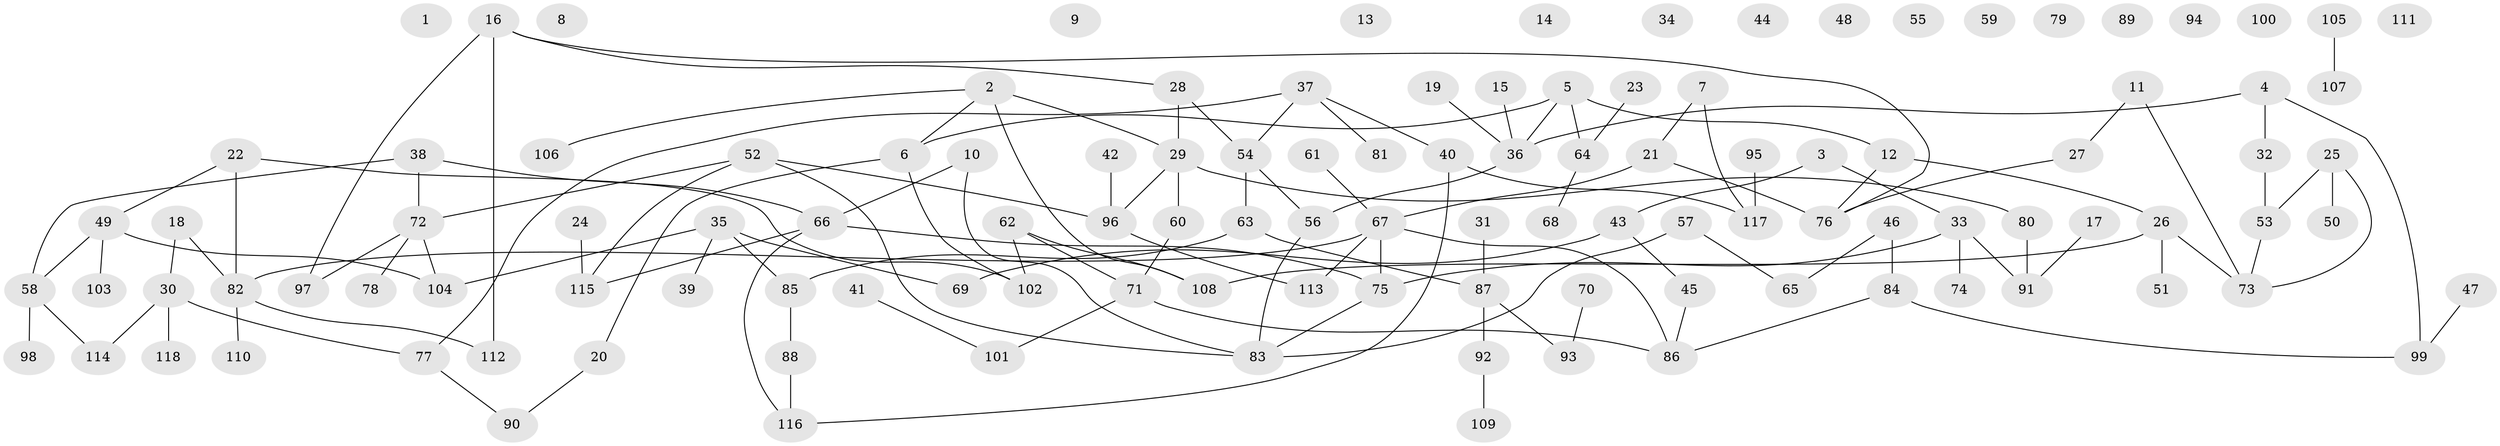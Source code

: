 // Generated by graph-tools (version 1.1) at 2025/33/03/09/25 02:33:30]
// undirected, 118 vertices, 133 edges
graph export_dot {
graph [start="1"]
  node [color=gray90,style=filled];
  1;
  2;
  3;
  4;
  5;
  6;
  7;
  8;
  9;
  10;
  11;
  12;
  13;
  14;
  15;
  16;
  17;
  18;
  19;
  20;
  21;
  22;
  23;
  24;
  25;
  26;
  27;
  28;
  29;
  30;
  31;
  32;
  33;
  34;
  35;
  36;
  37;
  38;
  39;
  40;
  41;
  42;
  43;
  44;
  45;
  46;
  47;
  48;
  49;
  50;
  51;
  52;
  53;
  54;
  55;
  56;
  57;
  58;
  59;
  60;
  61;
  62;
  63;
  64;
  65;
  66;
  67;
  68;
  69;
  70;
  71;
  72;
  73;
  74;
  75;
  76;
  77;
  78;
  79;
  80;
  81;
  82;
  83;
  84;
  85;
  86;
  87;
  88;
  89;
  90;
  91;
  92;
  93;
  94;
  95;
  96;
  97;
  98;
  99;
  100;
  101;
  102;
  103;
  104;
  105;
  106;
  107;
  108;
  109;
  110;
  111;
  112;
  113;
  114;
  115;
  116;
  117;
  118;
  2 -- 6;
  2 -- 29;
  2 -- 106;
  2 -- 108;
  3 -- 33;
  3 -- 43;
  4 -- 32;
  4 -- 36;
  4 -- 99;
  5 -- 6;
  5 -- 12;
  5 -- 36;
  5 -- 64;
  6 -- 20;
  6 -- 102;
  7 -- 21;
  7 -- 117;
  10 -- 66;
  10 -- 83;
  11 -- 27;
  11 -- 73;
  12 -- 26;
  12 -- 76;
  15 -- 36;
  16 -- 28;
  16 -- 76;
  16 -- 97;
  16 -- 112;
  17 -- 91;
  18 -- 30;
  18 -- 82;
  19 -- 36;
  20 -- 90;
  21 -- 67;
  21 -- 76;
  22 -- 49;
  22 -- 82;
  22 -- 102;
  23 -- 64;
  24 -- 115;
  25 -- 50;
  25 -- 53;
  25 -- 73;
  26 -- 51;
  26 -- 73;
  26 -- 108;
  27 -- 76;
  28 -- 29;
  28 -- 54;
  29 -- 60;
  29 -- 80;
  29 -- 96;
  30 -- 77;
  30 -- 114;
  30 -- 118;
  31 -- 87;
  32 -- 53;
  33 -- 74;
  33 -- 75;
  33 -- 91;
  35 -- 39;
  35 -- 69;
  35 -- 85;
  35 -- 104;
  36 -- 56;
  37 -- 40;
  37 -- 54;
  37 -- 77;
  37 -- 81;
  38 -- 58;
  38 -- 66;
  38 -- 72;
  40 -- 116;
  40 -- 117;
  41 -- 101;
  42 -- 96;
  43 -- 45;
  43 -- 69;
  45 -- 86;
  46 -- 65;
  46 -- 84;
  47 -- 99;
  49 -- 58;
  49 -- 103;
  49 -- 104;
  52 -- 72;
  52 -- 83;
  52 -- 96;
  52 -- 115;
  53 -- 73;
  54 -- 56;
  54 -- 63;
  56 -- 83;
  57 -- 65;
  57 -- 83;
  58 -- 98;
  58 -- 114;
  60 -- 71;
  61 -- 67;
  62 -- 71;
  62 -- 102;
  62 -- 108;
  63 -- 85;
  63 -- 87;
  64 -- 68;
  66 -- 75;
  66 -- 115;
  66 -- 116;
  67 -- 75;
  67 -- 82;
  67 -- 86;
  67 -- 113;
  70 -- 93;
  71 -- 86;
  71 -- 101;
  72 -- 78;
  72 -- 97;
  72 -- 104;
  75 -- 83;
  77 -- 90;
  80 -- 91;
  82 -- 110;
  82 -- 112;
  84 -- 86;
  84 -- 99;
  85 -- 88;
  87 -- 92;
  87 -- 93;
  88 -- 116;
  92 -- 109;
  95 -- 117;
  96 -- 113;
  105 -- 107;
}
